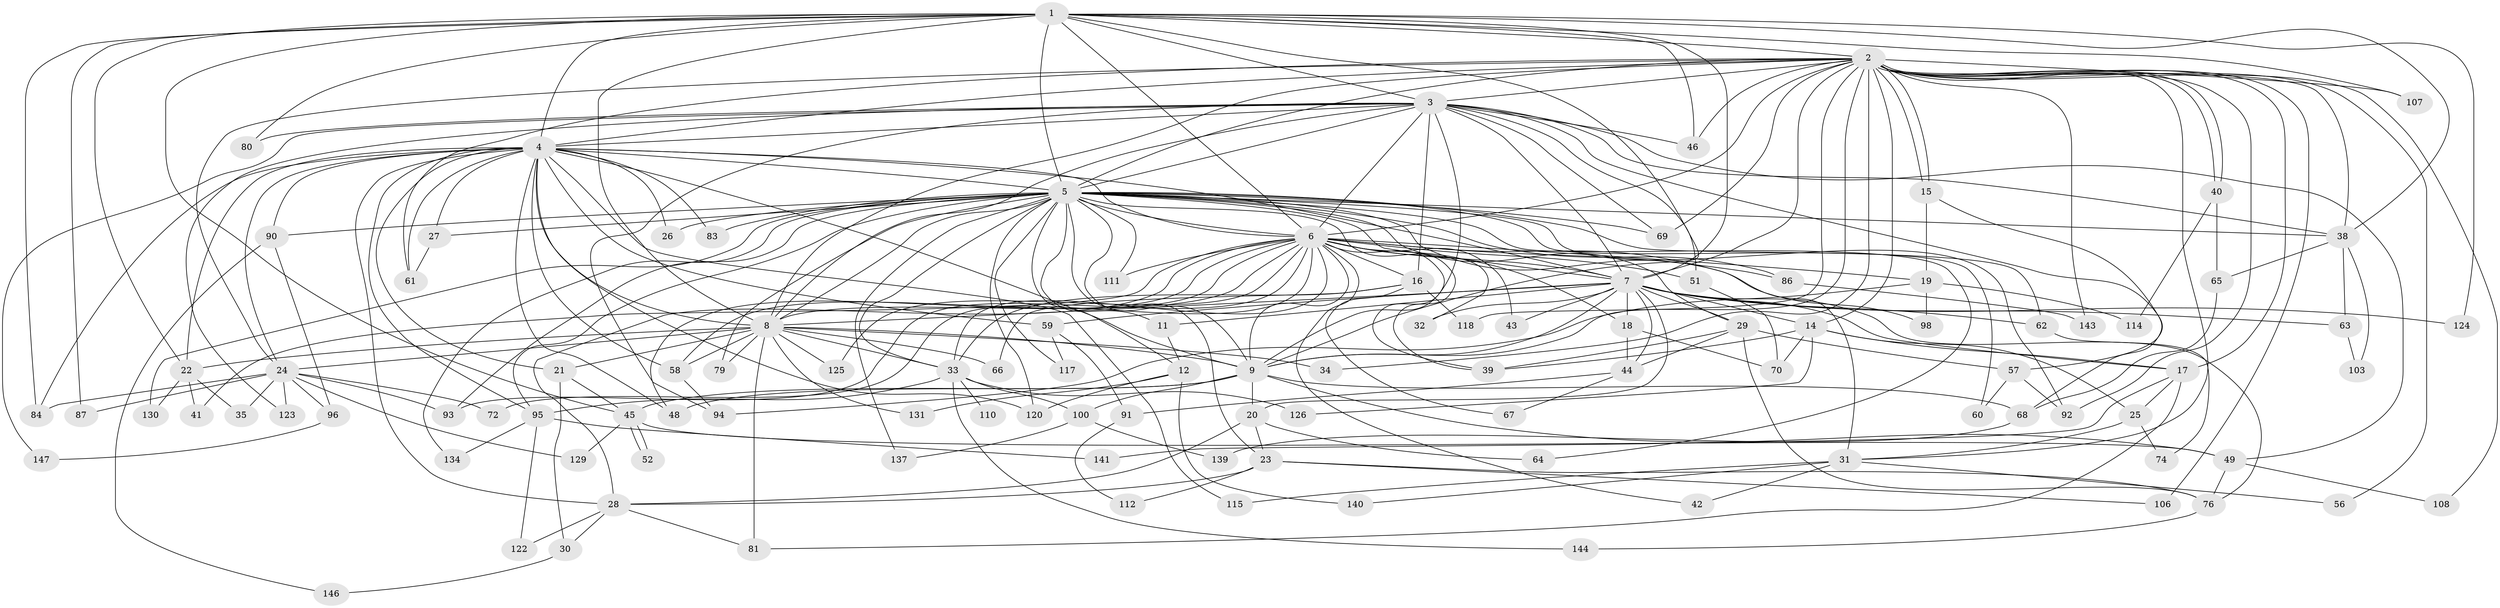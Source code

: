 // Generated by graph-tools (version 1.1) at 2025/51/02/27/25 19:51:46]
// undirected, 109 vertices, 266 edges
graph export_dot {
graph [start="1"]
  node [color=gray90,style=filled];
  1 [super="+132"];
  2 [super="+55"];
  3 [super="+145"];
  4 [super="+136"];
  5 [super="+10"];
  6 [super="+13"];
  7 [super="+99"];
  8 [super="+127"];
  9 [super="+105"];
  11;
  12;
  14 [super="+88"];
  15;
  16 [super="+50"];
  17 [super="+37"];
  18;
  19 [super="+109"];
  20 [super="+47"];
  21;
  22;
  23 [super="+101"];
  24 [super="+36"];
  25;
  26;
  27 [super="+133"];
  28 [super="+89"];
  29 [super="+119"];
  30;
  31 [super="+85"];
  32;
  33 [super="+82"];
  34;
  35;
  38 [super="+53"];
  39 [super="+78"];
  40;
  41;
  42;
  43;
  44 [super="+54"];
  45 [super="+97"];
  46 [super="+75"];
  48;
  49 [super="+102"];
  51;
  52;
  56;
  57;
  58 [super="+73"];
  59 [super="+113"];
  60;
  61;
  62 [super="+71"];
  63;
  64;
  65;
  66;
  67;
  68 [super="+128"];
  69;
  70 [super="+142"];
  72;
  74;
  76 [super="+77"];
  79;
  80;
  81;
  83;
  84 [super="+121"];
  86;
  87;
  90;
  91;
  92 [super="+135"];
  93 [super="+104"];
  94;
  95 [super="+116"];
  96;
  98;
  100;
  103;
  106;
  107;
  108;
  110;
  111;
  112;
  114;
  115;
  117;
  118;
  120 [super="+138"];
  122;
  123;
  124;
  125;
  126;
  129;
  130;
  131;
  134;
  137;
  139;
  140;
  141;
  143;
  144;
  146;
  147;
  1 -- 2;
  1 -- 3;
  1 -- 4;
  1 -- 5 [weight=2];
  1 -- 6 [weight=2];
  1 -- 7;
  1 -- 8;
  1 -- 9;
  1 -- 22;
  1 -- 45;
  1 -- 80;
  1 -- 87;
  1 -- 107;
  1 -- 124;
  1 -- 38;
  1 -- 46;
  1 -- 84;
  2 -- 3;
  2 -- 4;
  2 -- 5 [weight=2];
  2 -- 6;
  2 -- 7;
  2 -- 8;
  2 -- 9;
  2 -- 14;
  2 -- 15;
  2 -- 15;
  2 -- 17;
  2 -- 24;
  2 -- 31;
  2 -- 34;
  2 -- 40;
  2 -- 40;
  2 -- 46;
  2 -- 56;
  2 -- 61;
  2 -- 69;
  2 -- 92;
  2 -- 106;
  2 -- 107;
  2 -- 118;
  2 -- 143;
  2 -- 108;
  2 -- 38;
  3 -- 4;
  3 -- 5 [weight=2];
  3 -- 6;
  3 -- 7;
  3 -- 8;
  3 -- 9;
  3 -- 16;
  3 -- 38;
  3 -- 46;
  3 -- 49;
  3 -- 51;
  3 -- 57;
  3 -- 80;
  3 -- 94;
  3 -- 123;
  3 -- 147;
  3 -- 69;
  4 -- 5 [weight=2];
  4 -- 6;
  4 -- 7;
  4 -- 8;
  4 -- 9;
  4 -- 21;
  4 -- 22;
  4 -- 24;
  4 -- 26;
  4 -- 27;
  4 -- 28;
  4 -- 58;
  4 -- 59;
  4 -- 61;
  4 -- 83;
  4 -- 84;
  4 -- 90;
  4 -- 95;
  4 -- 115;
  4 -- 120;
  4 -- 48;
  5 -- 6 [weight=2];
  5 -- 7 [weight=2];
  5 -- 8 [weight=2];
  5 -- 9 [weight=2];
  5 -- 12;
  5 -- 29;
  5 -- 38;
  5 -- 39;
  5 -- 60;
  5 -- 64;
  5 -- 79;
  5 -- 90;
  5 -- 93;
  5 -- 95;
  5 -- 117;
  5 -- 120;
  5 -- 134;
  5 -- 137;
  5 -- 130;
  5 -- 69;
  5 -- 11;
  5 -- 83;
  5 -- 86;
  5 -- 23;
  5 -- 26;
  5 -- 27;
  5 -- 92;
  5 -- 31;
  5 -- 111;
  5 -- 62 [weight=2];
  5 -- 33;
  6 -- 7;
  6 -- 8;
  6 -- 9;
  6 -- 16;
  6 -- 18;
  6 -- 19;
  6 -- 28;
  6 -- 32;
  6 -- 33;
  6 -- 39;
  6 -- 42;
  6 -- 43;
  6 -- 48;
  6 -- 51;
  6 -- 58;
  6 -- 72;
  6 -- 93;
  6 -- 111;
  6 -- 125;
  6 -- 41;
  6 -- 98;
  6 -- 86;
  7 -- 8;
  7 -- 9;
  7 -- 11;
  7 -- 14;
  7 -- 18 [weight=2];
  7 -- 20;
  7 -- 29;
  7 -- 32;
  7 -- 43;
  7 -- 44;
  7 -- 59 [weight=2];
  7 -- 62;
  7 -- 63;
  7 -- 76;
  7 -- 124;
  7 -- 17;
  8 -- 9 [weight=2];
  8 -- 21;
  8 -- 33;
  8 -- 34;
  8 -- 66;
  8 -- 79;
  8 -- 81;
  8 -- 125;
  8 -- 131;
  8 -- 22;
  8 -- 58;
  8 -- 24;
  9 -- 20;
  9 -- 48;
  9 -- 49;
  9 -- 100;
  9 -- 68;
  9 -- 45;
  11 -- 12;
  12 -- 120;
  12 -- 131;
  12 -- 140;
  14 -- 17;
  14 -- 25;
  14 -- 126;
  14 -- 39;
  14 -- 70;
  15 -- 19;
  15 -- 68;
  16 -- 66;
  16 -- 118;
  16 -- 33;
  16 -- 67;
  17 -- 25;
  17 -- 81;
  17 -- 141;
  18 -- 70;
  18 -- 44;
  19 -- 98;
  19 -- 114;
  19 -- 94;
  20 -- 23;
  20 -- 64;
  20 -- 28;
  21 -- 30;
  21 -- 45;
  22 -- 35;
  22 -- 41;
  22 -- 130;
  23 -- 76;
  23 -- 112;
  23 -- 106;
  23 -- 28;
  24 -- 35;
  24 -- 72;
  24 -- 84;
  24 -- 87;
  24 -- 96;
  24 -- 123;
  24 -- 129;
  24 -- 93;
  25 -- 74;
  25 -- 31;
  27 -- 61;
  28 -- 30;
  28 -- 81;
  28 -- 122;
  29 -- 44;
  29 -- 57;
  29 -- 39;
  29 -- 76;
  30 -- 146;
  31 -- 42;
  31 -- 56;
  31 -- 115;
  31 -- 140;
  33 -- 100;
  33 -- 110 [weight=2];
  33 -- 144;
  33 -- 126;
  33 -- 95;
  38 -- 65;
  38 -- 103;
  38 -- 63;
  40 -- 65;
  40 -- 114;
  44 -- 67;
  44 -- 91;
  45 -- 52;
  45 -- 52;
  45 -- 129;
  45 -- 49;
  49 -- 108;
  49 -- 76;
  51 -- 70;
  57 -- 60;
  57 -- 92;
  58 -- 94;
  59 -- 91;
  59 -- 117;
  62 -- 74;
  63 -- 103;
  65 -- 68;
  68 -- 139;
  76 -- 144;
  86 -- 143;
  90 -- 96;
  90 -- 146;
  91 -- 112;
  95 -- 122;
  95 -- 134;
  95 -- 141;
  96 -- 147;
  100 -- 137;
  100 -- 139;
}
